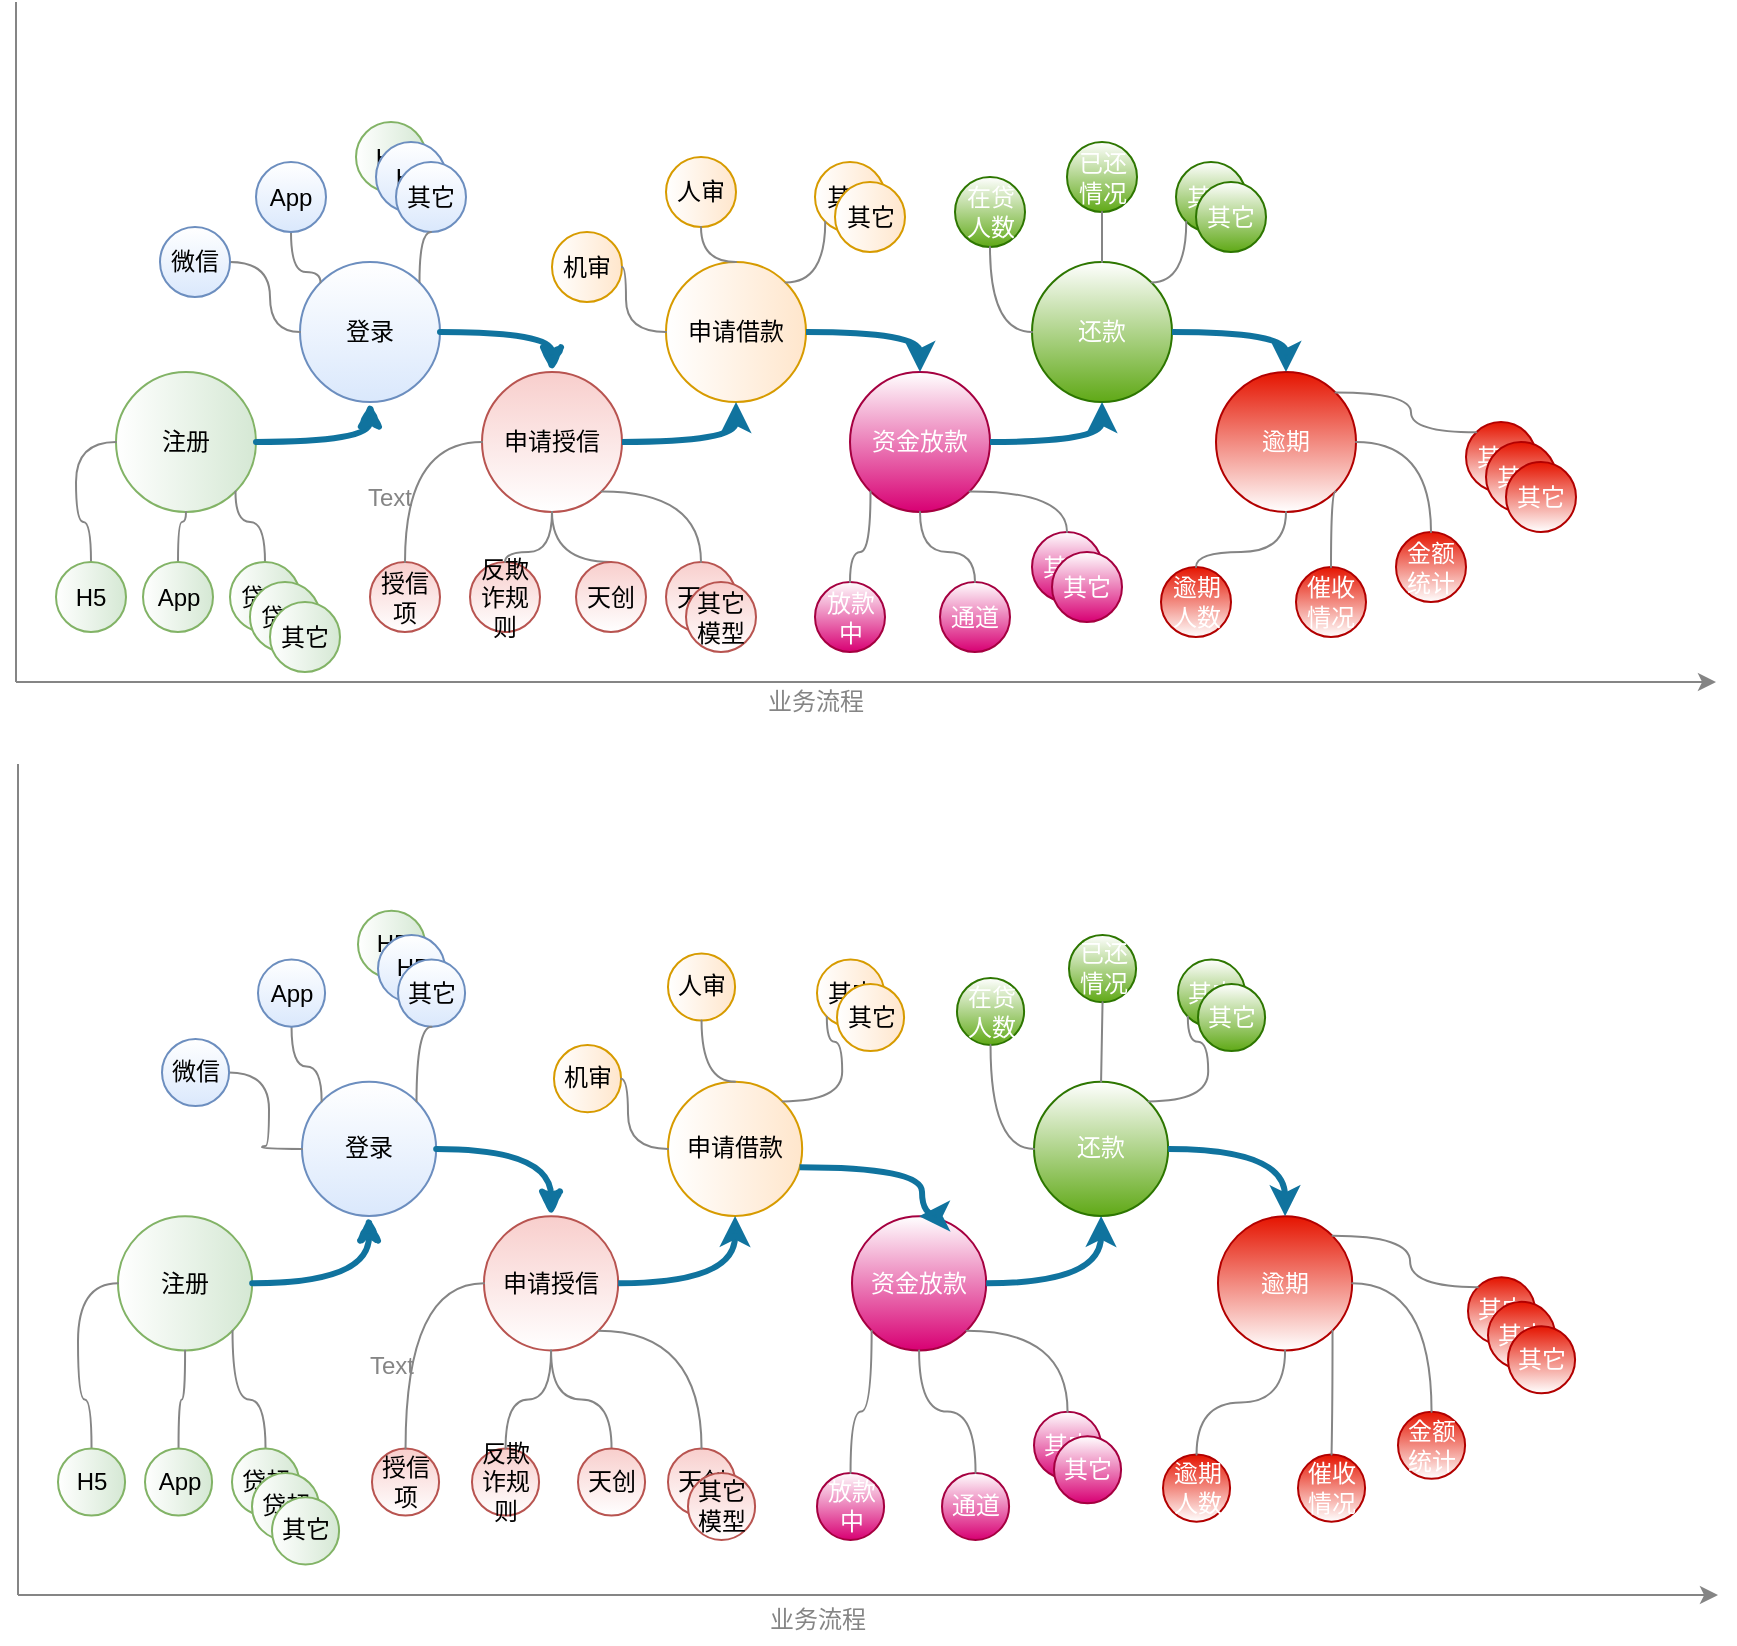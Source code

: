 <mxfile version="12.1.7" type="github" pages="1">
  <diagram id="NL3Gt1PZ4-QvTYmWhQju" name="第 1 页">
    <mxGraphModel dx="1049" dy="482" grid="1" gridSize="10" guides="1" tooltips="1" connect="1" arrows="1" fold="1" page="1" pageScale="1" pageWidth="1600" pageHeight="900" math="0" shadow="0">
      <root>
        <mxCell id="0"/>
        <mxCell id="1" parent="0"/>
        <mxCell id="p2iApNeuUnW86oLl-AI1-1" value="" style="group" vertex="1" connectable="0" parent="1">
          <mxGeometry x="320" y="20" width="850" height="360" as="geometry"/>
        </mxCell>
        <mxCell id="3xqCmhydJT-oeez1F7RN-1" value="" style="endArrow=classic;html=1;strokeColor=#858585;" parent="p2iApNeuUnW86oLl-AI1-1" edge="1">
          <mxGeometry width="50" height="50" relative="1" as="geometry">
            <mxPoint y="340" as="sourcePoint"/>
            <mxPoint x="850" y="340" as="targetPoint"/>
          </mxGeometry>
        </mxCell>
        <mxCell id="3xqCmhydJT-oeez1F7RN-2" value="" style="endArrow=none;html=1;strokeColor=#858585;endFill=0;" parent="p2iApNeuUnW86oLl-AI1-1" edge="1">
          <mxGeometry width="50" height="50" relative="1" as="geometry">
            <mxPoint y="340" as="sourcePoint"/>
            <mxPoint as="targetPoint"/>
          </mxGeometry>
        </mxCell>
        <mxCell id="3xqCmhydJT-oeez1F7RN-3" value="业务流程" style="text;html=1;strokeColor=none;fillColor=none;align=center;verticalAlign=middle;whiteSpace=wrap;rounded=0;fontColor=#858585;" parent="p2iApNeuUnW86oLl-AI1-1" vertex="1">
          <mxGeometry x="360" y="340" width="80" height="20" as="geometry"/>
        </mxCell>
        <mxCell id="3xqCmhydJT-oeez1F7RN-4" value="注册" style="ellipse;whiteSpace=wrap;html=1;aspect=fixed;fillColor=#d5e8d4;strokeColor=#82b366;gradientColor=#ffffff;gradientDirection=west;" parent="p2iApNeuUnW86oLl-AI1-1" vertex="1">
          <mxGeometry x="50" y="185" width="70" height="70" as="geometry"/>
        </mxCell>
        <mxCell id="3xqCmhydJT-oeez1F7RN-53" style="edgeStyle=orthogonalEdgeStyle;curved=1;rounded=0;comic=1;orthogonalLoop=1;jettySize=auto;html=1;entryX=0;entryY=0.5;entryDx=0;entryDy=0;endArrow=none;endFill=0;strokeColor=#858585;fontColor=#858585;" parent="p2iApNeuUnW86oLl-AI1-1" source="3xqCmhydJT-oeez1F7RN-24" target="3xqCmhydJT-oeez1F7RN-4" edge="1">
          <mxGeometry relative="1" as="geometry"/>
        </mxCell>
        <mxCell id="3xqCmhydJT-oeez1F7RN-24" value="H5" style="ellipse;whiteSpace=wrap;html=1;aspect=fixed;fillColor=#d5e8d4;strokeColor=#82b366;gradientColor=#ffffff;gradientDirection=west;" parent="p2iApNeuUnW86oLl-AI1-1" vertex="1">
          <mxGeometry x="20" y="280" width="35" height="35" as="geometry"/>
        </mxCell>
        <mxCell id="3xqCmhydJT-oeez1F7RN-5" value="登录" style="ellipse;whiteSpace=wrap;html=1;aspect=fixed;fillColor=#dae8fc;strokeColor=#6c8ebf;gradientColor=#ffffff;gradientDirection=north;" parent="p2iApNeuUnW86oLl-AI1-1" vertex="1">
          <mxGeometry x="142" y="130" width="70" height="70" as="geometry"/>
        </mxCell>
        <mxCell id="3xqCmhydJT-oeez1F7RN-20" style="edgeStyle=orthogonalEdgeStyle;curved=1;rounded=0;orthogonalLoop=1;jettySize=auto;html=1;entryX=0.5;entryY=1;entryDx=0;entryDy=0;endArrow=classic;endFill=1;strokeColor=#10739e;fontColor=#858585;comic=1;targetPerimeterSpacing=0;strokeWidth=3;fillColor=#b1ddf0;" parent="p2iApNeuUnW86oLl-AI1-1" source="3xqCmhydJT-oeez1F7RN-4" target="3xqCmhydJT-oeez1F7RN-5" edge="1">
          <mxGeometry relative="1" as="geometry"/>
        </mxCell>
        <mxCell id="3xqCmhydJT-oeez1F7RN-6" value="申请授信" style="ellipse;whiteSpace=wrap;html=1;aspect=fixed;fillColor=#f8cecc;strokeColor=#b85450;gradientColor=#ffffff;" parent="p2iApNeuUnW86oLl-AI1-1" vertex="1">
          <mxGeometry x="233" y="185" width="70" height="70" as="geometry"/>
        </mxCell>
        <mxCell id="3xqCmhydJT-oeez1F7RN-21" style="edgeStyle=orthogonalEdgeStyle;curved=1;rounded=0;orthogonalLoop=1;jettySize=auto;html=1;entryX=0.5;entryY=0;entryDx=0;entryDy=0;endArrow=classic;endFill=1;strokeColor=#10739e;fontColor=#858585;comic=1;strokeWidth=3;fillColor=#b1ddf0;targetPerimeterSpacing=0;" parent="p2iApNeuUnW86oLl-AI1-1" source="3xqCmhydJT-oeez1F7RN-5" target="3xqCmhydJT-oeez1F7RN-6" edge="1">
          <mxGeometry relative="1" as="geometry"/>
        </mxCell>
        <mxCell id="3xqCmhydJT-oeez1F7RN-57" value="授信项" style="ellipse;whiteSpace=wrap;html=1;aspect=fixed;fillColor=#f8cecc;strokeColor=#b85450;gradientColor=#ffffff;" parent="p2iApNeuUnW86oLl-AI1-1" vertex="1">
          <mxGeometry x="177" y="280" width="35" height="35" as="geometry"/>
        </mxCell>
        <mxCell id="3xqCmhydJT-oeez1F7RN-58" value="" style="edgeStyle=orthogonalEdgeStyle;curved=1;rounded=0;comic=1;orthogonalLoop=1;jettySize=auto;html=1;endArrow=none;endFill=0;strokeColor=#858585;fontColor=#858585;" parent="p2iApNeuUnW86oLl-AI1-1" source="3xqCmhydJT-oeez1F7RN-6" target="3xqCmhydJT-oeez1F7RN-57" edge="1">
          <mxGeometry relative="1" as="geometry"/>
        </mxCell>
        <mxCell id="3xqCmhydJT-oeez1F7RN-7" value="申请借款" style="ellipse;whiteSpace=wrap;html=1;aspect=fixed;fillColor=#ffe6cc;strokeColor=#d79b00;gradientColor=#ffffff;gradientDirection=west;" parent="p2iApNeuUnW86oLl-AI1-1" vertex="1">
          <mxGeometry x="325" y="130" width="70" height="70" as="geometry"/>
        </mxCell>
        <mxCell id="3xqCmhydJT-oeez1F7RN-22" style="edgeStyle=orthogonalEdgeStyle;curved=1;rounded=0;orthogonalLoop=1;jettySize=auto;html=1;entryX=0.5;entryY=1;entryDx=0;entryDy=0;endArrow=classic;endFill=1;strokeColor=#10739e;fontColor=#858585;strokeWidth=3;fillColor=#b1ddf0;targetPerimeterSpacing=0;" parent="p2iApNeuUnW86oLl-AI1-1" source="3xqCmhydJT-oeez1F7RN-6" target="3xqCmhydJT-oeez1F7RN-7" edge="1">
          <mxGeometry relative="1" as="geometry"/>
        </mxCell>
        <mxCell id="3xqCmhydJT-oeez1F7RN-72" value="机审" style="ellipse;whiteSpace=wrap;html=1;aspect=fixed;fillColor=#ffe6cc;strokeColor=#d79b00;gradientColor=#ffffff;gradientDirection=west;" parent="p2iApNeuUnW86oLl-AI1-1" vertex="1">
          <mxGeometry x="268" y="115" width="35" height="35" as="geometry"/>
        </mxCell>
        <mxCell id="3xqCmhydJT-oeez1F7RN-73" value="" style="edgeStyle=orthogonalEdgeStyle;curved=1;rounded=0;comic=1;orthogonalLoop=1;jettySize=auto;html=1;endArrow=none;endFill=0;strokeColor=#858585;fontColor=#858585;" parent="p2iApNeuUnW86oLl-AI1-1" source="3xqCmhydJT-oeez1F7RN-7" target="3xqCmhydJT-oeez1F7RN-72" edge="1">
          <mxGeometry relative="1" as="geometry"/>
        </mxCell>
        <mxCell id="3xqCmhydJT-oeez1F7RN-8" value="资金放款" style="ellipse;whiteSpace=wrap;html=1;aspect=fixed;fontColor=#ffffff;fillColor=#d80073;strokeColor=#A50040;gradientDirection=north;gradientColor=#ffffff;" parent="p2iApNeuUnW86oLl-AI1-1" vertex="1">
          <mxGeometry x="417" y="185" width="70" height="70" as="geometry"/>
        </mxCell>
        <mxCell id="3xqCmhydJT-oeez1F7RN-17" style="edgeStyle=orthogonalEdgeStyle;curved=1;rounded=0;orthogonalLoop=1;jettySize=auto;html=1;entryX=0.5;entryY=0;entryDx=0;entryDy=0;endArrow=classic;endFill=1;strokeColor=#10739e;fontColor=#858585;strokeWidth=3;fillColor=#b1ddf0;targetPerimeterSpacing=0;" parent="p2iApNeuUnW86oLl-AI1-1" source="3xqCmhydJT-oeez1F7RN-7" target="3xqCmhydJT-oeez1F7RN-8" edge="1">
          <mxGeometry relative="1" as="geometry">
            <Array as="points">
              <mxPoint x="452" y="165"/>
            </Array>
          </mxGeometry>
        </mxCell>
        <mxCell id="3xqCmhydJT-oeez1F7RN-80" value="放款中" style="ellipse;whiteSpace=wrap;html=1;aspect=fixed;fontColor=#ffffff;fillColor=#d80073;strokeColor=#A50040;gradientDirection=north;gradientColor=#ffffff;" parent="p2iApNeuUnW86oLl-AI1-1" vertex="1">
          <mxGeometry x="399.5" y="290" width="35" height="35" as="geometry"/>
        </mxCell>
        <mxCell id="3xqCmhydJT-oeez1F7RN-90" style="edgeStyle=orthogonalEdgeStyle;curved=1;rounded=0;comic=1;orthogonalLoop=1;jettySize=auto;html=1;exitX=0;exitY=1;exitDx=0;exitDy=0;entryX=0.5;entryY=0;entryDx=0;entryDy=0;endArrow=none;endFill=0;strokeColor=#858585;fontColor=#858585;" parent="p2iApNeuUnW86oLl-AI1-1" source="3xqCmhydJT-oeez1F7RN-8" target="3xqCmhydJT-oeez1F7RN-80" edge="1">
          <mxGeometry relative="1" as="geometry"/>
        </mxCell>
        <mxCell id="3xqCmhydJT-oeez1F7RN-9" value="还款" style="ellipse;whiteSpace=wrap;html=1;aspect=fixed;fontColor=#ffffff;fillColor=#60a917;strokeColor=#2D7600;gradientDirection=north;gradientColor=#ffffff;" parent="p2iApNeuUnW86oLl-AI1-1" vertex="1">
          <mxGeometry x="508" y="130" width="70" height="70" as="geometry"/>
        </mxCell>
        <mxCell id="3xqCmhydJT-oeez1F7RN-18" style="edgeStyle=orthogonalEdgeStyle;curved=1;rounded=0;orthogonalLoop=1;jettySize=auto;html=1;exitX=1;exitY=0.5;exitDx=0;exitDy=0;entryX=0.5;entryY=1;entryDx=0;entryDy=0;endArrow=classic;endFill=1;strokeColor=#10739e;fontColor=#858585;strokeWidth=3;fillColor=#b1ddf0;targetPerimeterSpacing=0;" parent="p2iApNeuUnW86oLl-AI1-1" source="3xqCmhydJT-oeez1F7RN-8" target="3xqCmhydJT-oeez1F7RN-9" edge="1">
          <mxGeometry relative="1" as="geometry"/>
        </mxCell>
        <mxCell id="3xqCmhydJT-oeez1F7RN-91" value="在贷人数" style="ellipse;whiteSpace=wrap;html=1;aspect=fixed;fontColor=#ffffff;fillColor=#60a917;strokeColor=#2D7600;gradientDirection=north;gradientColor=#ffffff;" parent="p2iApNeuUnW86oLl-AI1-1" vertex="1">
          <mxGeometry x="469.5" y="87.5" width="35" height="35" as="geometry"/>
        </mxCell>
        <mxCell id="3xqCmhydJT-oeez1F7RN-92" value="" style="edgeStyle=orthogonalEdgeStyle;curved=1;rounded=0;comic=1;orthogonalLoop=1;jettySize=auto;html=1;endArrow=none;endFill=0;strokeColor=#858585;fontColor=#858585;" parent="p2iApNeuUnW86oLl-AI1-1" source="3xqCmhydJT-oeez1F7RN-9" target="3xqCmhydJT-oeez1F7RN-91" edge="1">
          <mxGeometry relative="1" as="geometry"/>
        </mxCell>
        <mxCell id="3xqCmhydJT-oeez1F7RN-10" value="逾期" style="ellipse;whiteSpace=wrap;html=1;aspect=fixed;fontColor=#ffffff;fillColor=#e51400;strokeColor=#B20000;gradientDirection=south;gradientColor=#ffffff;" parent="p2iApNeuUnW86oLl-AI1-1" vertex="1">
          <mxGeometry x="600" y="185" width="70" height="70" as="geometry"/>
        </mxCell>
        <mxCell id="3xqCmhydJT-oeez1F7RN-19" style="edgeStyle=orthogonalEdgeStyle;curved=1;rounded=0;orthogonalLoop=1;jettySize=auto;html=1;entryX=0.5;entryY=0;entryDx=0;entryDy=0;endArrow=classic;endFill=1;strokeColor=#10739e;fontColor=#858585;strokeWidth=3;fillColor=#b1ddf0;targetPerimeterSpacing=0;" parent="p2iApNeuUnW86oLl-AI1-1" source="3xqCmhydJT-oeez1F7RN-9" target="3xqCmhydJT-oeez1F7RN-10" edge="1">
          <mxGeometry relative="1" as="geometry"/>
        </mxCell>
        <mxCell id="3xqCmhydJT-oeez1F7RN-101" value="逾期人数" style="ellipse;whiteSpace=wrap;html=1;aspect=fixed;fontColor=#ffffff;fillColor=#e51400;strokeColor=#B20000;gradientDirection=south;gradientColor=#ffffff;" parent="p2iApNeuUnW86oLl-AI1-1" vertex="1">
          <mxGeometry x="572.5" y="282.5" width="35" height="35" as="geometry"/>
        </mxCell>
        <mxCell id="3xqCmhydJT-oeez1F7RN-102" value="" style="edgeStyle=orthogonalEdgeStyle;curved=1;rounded=0;comic=1;orthogonalLoop=1;jettySize=auto;html=1;endArrow=none;endFill=0;strokeColor=#858585;fontColor=#858585;" parent="p2iApNeuUnW86oLl-AI1-1" source="3xqCmhydJT-oeez1F7RN-10" target="3xqCmhydJT-oeez1F7RN-101" edge="1">
          <mxGeometry relative="1" as="geometry"/>
        </mxCell>
        <mxCell id="3xqCmhydJT-oeez1F7RN-54" value="" style="edgeStyle=orthogonalEdgeStyle;curved=1;rounded=0;comic=1;orthogonalLoop=1;jettySize=auto;html=1;endArrow=none;endFill=0;strokeColor=#858585;fontColor=#858585;" parent="p2iApNeuUnW86oLl-AI1-1" source="3xqCmhydJT-oeez1F7RN-30" target="3xqCmhydJT-oeez1F7RN-4" edge="1">
          <mxGeometry relative="1" as="geometry"/>
        </mxCell>
        <mxCell id="3xqCmhydJT-oeez1F7RN-30" value="App" style="ellipse;whiteSpace=wrap;html=1;aspect=fixed;fillColor=#d5e8d4;strokeColor=#82b366;gradientColor=#ffffff;gradientDirection=west;" parent="p2iApNeuUnW86oLl-AI1-1" vertex="1">
          <mxGeometry x="63.5" y="280" width="35" height="35" as="geometry"/>
        </mxCell>
        <mxCell id="3xqCmhydJT-oeez1F7RN-56" style="edgeStyle=orthogonalEdgeStyle;curved=1;rounded=0;comic=1;orthogonalLoop=1;jettySize=auto;html=1;entryX=1;entryY=1;entryDx=0;entryDy=0;endArrow=none;endFill=0;strokeColor=#858585;fontColor=#858585;" parent="p2iApNeuUnW86oLl-AI1-1" source="3xqCmhydJT-oeez1F7RN-31" target="3xqCmhydJT-oeez1F7RN-4" edge="1">
          <mxGeometry relative="1" as="geometry"/>
        </mxCell>
        <mxCell id="3xqCmhydJT-oeez1F7RN-31" value="贷超" style="ellipse;whiteSpace=wrap;html=1;aspect=fixed;fillColor=#d5e8d4;strokeColor=#82b366;gradientColor=#ffffff;gradientDirection=west;" parent="p2iApNeuUnW86oLl-AI1-1" vertex="1">
          <mxGeometry x="107" y="280" width="35" height="35" as="geometry"/>
        </mxCell>
        <mxCell id="3xqCmhydJT-oeez1F7RN-32" value="贷超" style="ellipse;whiteSpace=wrap;html=1;aspect=fixed;fillColor=#d5e8d4;strokeColor=#82b366;gradientColor=#ffffff;gradientDirection=west;" parent="p2iApNeuUnW86oLl-AI1-1" vertex="1">
          <mxGeometry x="117" y="290" width="35" height="35" as="geometry"/>
        </mxCell>
        <mxCell id="3xqCmhydJT-oeez1F7RN-33" value="其它" style="ellipse;whiteSpace=wrap;html=1;aspect=fixed;fillColor=#d5e8d4;strokeColor=#82b366;gradientColor=#ffffff;gradientDirection=west;" parent="p2iApNeuUnW86oLl-AI1-1" vertex="1">
          <mxGeometry x="127" y="300" width="35" height="35" as="geometry"/>
        </mxCell>
        <mxCell id="3xqCmhydJT-oeez1F7RN-51" style="edgeStyle=orthogonalEdgeStyle;curved=1;rounded=0;comic=1;orthogonalLoop=1;jettySize=auto;html=1;endArrow=none;endFill=0;strokeColor=#858585;fontColor=#858585;" parent="p2iApNeuUnW86oLl-AI1-1" source="3xqCmhydJT-oeez1F7RN-38" target="3xqCmhydJT-oeez1F7RN-5" edge="1">
          <mxGeometry relative="1" as="geometry"/>
        </mxCell>
        <mxCell id="3xqCmhydJT-oeez1F7RN-38" value="微信" style="ellipse;whiteSpace=wrap;html=1;aspect=fixed;fillColor=#dae8fc;strokeColor=#6c8ebf;gradientDirection=north;gradientColor=#ffffff;" parent="p2iApNeuUnW86oLl-AI1-1" vertex="1">
          <mxGeometry x="72" y="112.5" width="35" height="35" as="geometry"/>
        </mxCell>
        <mxCell id="3xqCmhydJT-oeez1F7RN-50" style="edgeStyle=orthogonalEdgeStyle;curved=1;rounded=0;comic=1;orthogonalLoop=1;jettySize=auto;html=1;entryX=0;entryY=0;entryDx=0;entryDy=0;endArrow=none;endFill=0;strokeColor=#858585;fontColor=#858585;" parent="p2iApNeuUnW86oLl-AI1-1" source="3xqCmhydJT-oeez1F7RN-39" target="3xqCmhydJT-oeez1F7RN-5" edge="1">
          <mxGeometry relative="1" as="geometry"/>
        </mxCell>
        <mxCell id="3xqCmhydJT-oeez1F7RN-39" value="App" style="ellipse;whiteSpace=wrap;html=1;aspect=fixed;fillColor=#dae8fc;strokeColor=#6c8ebf;gradientDirection=north;gradientColor=#ffffff;" parent="p2iApNeuUnW86oLl-AI1-1" vertex="1">
          <mxGeometry x="120" y="80" width="35" height="35" as="geometry"/>
        </mxCell>
        <mxCell id="3xqCmhydJT-oeez1F7RN-43" value="" style="group" parent="p2iApNeuUnW86oLl-AI1-1" vertex="1" connectable="0">
          <mxGeometry x="170" y="60" width="55" height="55" as="geometry"/>
        </mxCell>
        <mxCell id="3xqCmhydJT-oeez1F7RN-40" value="H5" style="ellipse;whiteSpace=wrap;html=1;aspect=fixed;fillColor=#d5e8d4;strokeColor=#82b366;gradientColor=#ffffff;gradientDirection=west;" parent="3xqCmhydJT-oeez1F7RN-43" vertex="1">
          <mxGeometry width="35" height="35" as="geometry"/>
        </mxCell>
        <mxCell id="3xqCmhydJT-oeez1F7RN-41" value="H5" style="ellipse;whiteSpace=wrap;html=1;aspect=fixed;fillColor=#dae8fc;strokeColor=#6c8ebf;gradientDirection=north;gradientColor=#ffffff;" parent="3xqCmhydJT-oeez1F7RN-43" vertex="1">
          <mxGeometry x="10" y="10" width="35" height="35" as="geometry"/>
        </mxCell>
        <mxCell id="3xqCmhydJT-oeez1F7RN-42" value="其它" style="ellipse;whiteSpace=wrap;html=1;aspect=fixed;fillColor=#dae8fc;strokeColor=#6c8ebf;gradientDirection=north;gradientColor=#ffffff;" parent="3xqCmhydJT-oeez1F7RN-43" vertex="1">
          <mxGeometry x="20" y="20" width="35" height="35" as="geometry"/>
        </mxCell>
        <mxCell id="3xqCmhydJT-oeez1F7RN-49" style="edgeStyle=orthogonalEdgeStyle;curved=1;rounded=0;comic=1;orthogonalLoop=1;jettySize=auto;html=1;exitX=0.5;exitY=1;exitDx=0;exitDy=0;entryX=1;entryY=0;entryDx=0;entryDy=0;endArrow=none;endFill=0;strokeColor=#858585;fontColor=#858585;" parent="p2iApNeuUnW86oLl-AI1-1" source="3xqCmhydJT-oeez1F7RN-42" target="3xqCmhydJT-oeez1F7RN-5" edge="1">
          <mxGeometry relative="1" as="geometry"/>
        </mxCell>
        <mxCell id="3xqCmhydJT-oeez1F7RN-59" value="反欺诈规则" style="ellipse;whiteSpace=wrap;html=1;aspect=fixed;fillColor=#f8cecc;strokeColor=#b85450;gradientColor=#ffffff;" parent="p2iApNeuUnW86oLl-AI1-1" vertex="1">
          <mxGeometry x="227" y="280" width="35" height="35" as="geometry"/>
        </mxCell>
        <mxCell id="3xqCmhydJT-oeez1F7RN-61" style="edgeStyle=orthogonalEdgeStyle;curved=1;rounded=0;comic=1;orthogonalLoop=1;jettySize=auto;html=1;endArrow=none;endFill=0;strokeColor=#858585;fontColor=#858585;" parent="p2iApNeuUnW86oLl-AI1-1" source="3xqCmhydJT-oeez1F7RN-6" target="3xqCmhydJT-oeez1F7RN-59" edge="1">
          <mxGeometry relative="1" as="geometry"/>
        </mxCell>
        <mxCell id="3xqCmhydJT-oeez1F7RN-70" style="edgeStyle=orthogonalEdgeStyle;curved=1;rounded=0;comic=1;orthogonalLoop=1;jettySize=auto;html=1;exitX=0.5;exitY=0;exitDx=0;exitDy=0;endArrow=none;endFill=0;strokeColor=#858585;fontColor=#858585;entryX=0.5;entryY=1;entryDx=0;entryDy=0;" parent="p2iApNeuUnW86oLl-AI1-1" source="3xqCmhydJT-oeez1F7RN-60" target="3xqCmhydJT-oeez1F7RN-6" edge="1">
          <mxGeometry relative="1" as="geometry">
            <mxPoint x="270" y="260" as="targetPoint"/>
          </mxGeometry>
        </mxCell>
        <mxCell id="3xqCmhydJT-oeez1F7RN-60" value="天创" style="ellipse;whiteSpace=wrap;html=1;aspect=fixed;fillColor=#f8cecc;strokeColor=#b85450;gradientColor=#ffffff;" parent="p2iApNeuUnW86oLl-AI1-1" vertex="1">
          <mxGeometry x="280" y="280" width="35" height="35" as="geometry"/>
        </mxCell>
        <mxCell id="3xqCmhydJT-oeez1F7RN-63" value="天创" style="ellipse;whiteSpace=wrap;html=1;aspect=fixed;fillColor=#f8cecc;strokeColor=#b85450;gradientColor=#ffffff;" parent="p2iApNeuUnW86oLl-AI1-1" vertex="1">
          <mxGeometry x="325" y="280" width="35" height="35" as="geometry"/>
        </mxCell>
        <mxCell id="3xqCmhydJT-oeez1F7RN-71" style="edgeStyle=orthogonalEdgeStyle;curved=1;rounded=0;comic=1;orthogonalLoop=1;jettySize=auto;html=1;exitX=1;exitY=1;exitDx=0;exitDy=0;entryX=0.5;entryY=0;entryDx=0;entryDy=0;endArrow=none;endFill=0;strokeColor=#858585;fontColor=#858585;" parent="p2iApNeuUnW86oLl-AI1-1" source="3xqCmhydJT-oeez1F7RN-6" target="3xqCmhydJT-oeez1F7RN-63" edge="1">
          <mxGeometry relative="1" as="geometry"/>
        </mxCell>
        <mxCell id="3xqCmhydJT-oeez1F7RN-66" value="其它&lt;br&gt;模型" style="ellipse;whiteSpace=wrap;html=1;aspect=fixed;fillColor=#f8cecc;strokeColor=#b85450;gradientColor=#ffffff;" parent="p2iApNeuUnW86oLl-AI1-1" vertex="1">
          <mxGeometry x="335" y="290" width="35" height="35" as="geometry"/>
        </mxCell>
        <mxCell id="3xqCmhydJT-oeez1F7RN-77" value="其它" style="ellipse;whiteSpace=wrap;html=1;aspect=fixed;fillColor=#ffe6cc;strokeColor=#d79b00;gradientColor=#ffffff;gradientDirection=west;" parent="p2iApNeuUnW86oLl-AI1-1" vertex="1">
          <mxGeometry x="399.5" y="80" width="35" height="35" as="geometry"/>
        </mxCell>
        <mxCell id="3xqCmhydJT-oeez1F7RN-79" style="edgeStyle=orthogonalEdgeStyle;curved=1;rounded=0;comic=1;orthogonalLoop=1;jettySize=auto;html=1;exitX=1;exitY=0;exitDx=0;exitDy=0;entryX=0;entryY=1;entryDx=0;entryDy=0;endArrow=none;endFill=0;strokeColor=#858585;fontColor=#858585;" parent="p2iApNeuUnW86oLl-AI1-1" source="3xqCmhydJT-oeez1F7RN-7" target="3xqCmhydJT-oeez1F7RN-77" edge="1">
          <mxGeometry relative="1" as="geometry"/>
        </mxCell>
        <mxCell id="3xqCmhydJT-oeez1F7RN-82" value="人审" style="ellipse;whiteSpace=wrap;html=1;aspect=fixed;fillColor=#ffe6cc;strokeColor=#d79b00;gradientColor=#ffffff;gradientDirection=west;" parent="p2iApNeuUnW86oLl-AI1-1" vertex="1">
          <mxGeometry x="325" y="77.5" width="35" height="35" as="geometry"/>
        </mxCell>
        <mxCell id="3xqCmhydJT-oeez1F7RN-83" style="edgeStyle=orthogonalEdgeStyle;curved=1;rounded=0;comic=1;orthogonalLoop=1;jettySize=auto;html=1;exitX=0.5;exitY=0;exitDx=0;exitDy=0;entryX=0.5;entryY=1;entryDx=0;entryDy=0;endArrow=none;endFill=0;strokeColor=#858585;fontColor=#858585;" parent="p2iApNeuUnW86oLl-AI1-1" source="3xqCmhydJT-oeez1F7RN-7" target="3xqCmhydJT-oeez1F7RN-82" edge="1">
          <mxGeometry relative="1" as="geometry"/>
        </mxCell>
        <mxCell id="3xqCmhydJT-oeez1F7RN-84" value="通道" style="ellipse;whiteSpace=wrap;html=1;aspect=fixed;fontColor=#ffffff;fillColor=#d80073;strokeColor=#A50040;gradientDirection=north;gradientColor=#ffffff;" parent="p2iApNeuUnW86oLl-AI1-1" vertex="1">
          <mxGeometry x="462" y="290" width="35" height="35" as="geometry"/>
        </mxCell>
        <mxCell id="3xqCmhydJT-oeez1F7RN-88" style="edgeStyle=orthogonalEdgeStyle;curved=1;rounded=0;comic=1;orthogonalLoop=1;jettySize=auto;html=1;entryX=0.5;entryY=0;entryDx=0;entryDy=0;endArrow=none;endFill=0;strokeColor=#858585;fontColor=#858585;" parent="p2iApNeuUnW86oLl-AI1-1" source="3xqCmhydJT-oeez1F7RN-8" target="3xqCmhydJT-oeez1F7RN-84" edge="1">
          <mxGeometry relative="1" as="geometry"/>
        </mxCell>
        <mxCell id="3xqCmhydJT-oeez1F7RN-87" value="其它" style="ellipse;whiteSpace=wrap;html=1;aspect=fixed;fontColor=#ffffff;fillColor=#d80073;strokeColor=#A50040;gradientDirection=north;gradientColor=#ffffff;" parent="p2iApNeuUnW86oLl-AI1-1" vertex="1">
          <mxGeometry x="508" y="265" width="35" height="35" as="geometry"/>
        </mxCell>
        <mxCell id="3xqCmhydJT-oeez1F7RN-89" style="edgeStyle=orthogonalEdgeStyle;curved=1;rounded=0;comic=1;orthogonalLoop=1;jettySize=auto;html=1;exitX=1;exitY=1;exitDx=0;exitDy=0;entryX=0.5;entryY=0;entryDx=0;entryDy=0;endArrow=none;endFill=0;strokeColor=#858585;fontColor=#858585;" parent="p2iApNeuUnW86oLl-AI1-1" source="3xqCmhydJT-oeez1F7RN-8" target="3xqCmhydJT-oeez1F7RN-87" edge="1">
          <mxGeometry relative="1" as="geometry"/>
        </mxCell>
        <mxCell id="3xqCmhydJT-oeez1F7RN-93" value="已还情况" style="ellipse;whiteSpace=wrap;html=1;aspect=fixed;fontColor=#ffffff;fillColor=#60a917;strokeColor=#2D7600;gradientDirection=north;gradientColor=#ffffff;" parent="p2iApNeuUnW86oLl-AI1-1" vertex="1">
          <mxGeometry x="525.5" y="70" width="35" height="35" as="geometry"/>
        </mxCell>
        <mxCell id="3xqCmhydJT-oeez1F7RN-98" style="edgeStyle=orthogonalEdgeStyle;curved=1;rounded=0;comic=1;orthogonalLoop=1;jettySize=auto;html=1;exitX=0.5;exitY=0;exitDx=0;exitDy=0;entryX=0.5;entryY=1;entryDx=0;entryDy=0;endArrow=none;endFill=0;strokeColor=#858585;fontColor=#858585;" parent="p2iApNeuUnW86oLl-AI1-1" source="3xqCmhydJT-oeez1F7RN-9" target="3xqCmhydJT-oeez1F7RN-93" edge="1">
          <mxGeometry relative="1" as="geometry"/>
        </mxCell>
        <mxCell id="3xqCmhydJT-oeez1F7RN-94" value="其它" style="ellipse;whiteSpace=wrap;html=1;aspect=fixed;fontColor=#ffffff;fillColor=#60a917;strokeColor=#2D7600;gradientDirection=north;gradientColor=#ffffff;" parent="p2iApNeuUnW86oLl-AI1-1" vertex="1">
          <mxGeometry x="580" y="80" width="35" height="35" as="geometry"/>
        </mxCell>
        <mxCell id="3xqCmhydJT-oeez1F7RN-100" style="edgeStyle=orthogonalEdgeStyle;curved=1;rounded=0;comic=1;orthogonalLoop=1;jettySize=auto;html=1;exitX=1;exitY=0;exitDx=0;exitDy=0;entryX=0;entryY=1;entryDx=0;entryDy=0;endArrow=none;endFill=0;strokeColor=#858585;fontColor=#858585;" parent="p2iApNeuUnW86oLl-AI1-1" source="3xqCmhydJT-oeez1F7RN-9" target="3xqCmhydJT-oeez1F7RN-94" edge="1">
          <mxGeometry relative="1" as="geometry"/>
        </mxCell>
        <mxCell id="3xqCmhydJT-oeez1F7RN-95" value="其它" style="ellipse;whiteSpace=wrap;html=1;aspect=fixed;fontColor=#ffffff;fillColor=#60a917;strokeColor=#2D7600;gradientDirection=north;gradientColor=#ffffff;" parent="p2iApNeuUnW86oLl-AI1-1" vertex="1">
          <mxGeometry x="590" y="90" width="35" height="35" as="geometry"/>
        </mxCell>
        <mxCell id="3xqCmhydJT-oeez1F7RN-96" value="其它" style="ellipse;whiteSpace=wrap;html=1;aspect=fixed;fontColor=#ffffff;fillColor=#d80073;strokeColor=#A50040;gradientDirection=north;gradientColor=#ffffff;" parent="p2iApNeuUnW86oLl-AI1-1" vertex="1">
          <mxGeometry x="518" y="275" width="35" height="35" as="geometry"/>
        </mxCell>
        <mxCell id="3xqCmhydJT-oeez1F7RN-97" value="其它" style="ellipse;whiteSpace=wrap;html=1;aspect=fixed;fillColor=#ffe6cc;strokeColor=#d79b00;gradientColor=#ffffff;gradientDirection=west;" parent="p2iApNeuUnW86oLl-AI1-1" vertex="1">
          <mxGeometry x="409.5" y="90" width="35" height="35" as="geometry"/>
        </mxCell>
        <mxCell id="3xqCmhydJT-oeez1F7RN-103" value="催收情况" style="ellipse;whiteSpace=wrap;html=1;aspect=fixed;fontColor=#ffffff;fillColor=#e51400;strokeColor=#B20000;gradientDirection=south;gradientColor=#ffffff;" parent="p2iApNeuUnW86oLl-AI1-1" vertex="1">
          <mxGeometry x="640" y="282.5" width="35" height="35" as="geometry"/>
        </mxCell>
        <mxCell id="3xqCmhydJT-oeez1F7RN-110" style="edgeStyle=orthogonalEdgeStyle;curved=1;rounded=0;comic=1;orthogonalLoop=1;jettySize=auto;html=1;exitX=1;exitY=1;exitDx=0;exitDy=0;entryX=0.5;entryY=0;entryDx=0;entryDy=0;endArrow=none;endFill=0;strokeColor=#858585;fontColor=#858585;" parent="p2iApNeuUnW86oLl-AI1-1" source="3xqCmhydJT-oeez1F7RN-10" target="3xqCmhydJT-oeez1F7RN-103" edge="1">
          <mxGeometry relative="1" as="geometry"/>
        </mxCell>
        <mxCell id="3xqCmhydJT-oeez1F7RN-104" value="金额统计" style="ellipse;whiteSpace=wrap;html=1;aspect=fixed;fontColor=#ffffff;fillColor=#e51400;strokeColor=#B20000;gradientDirection=south;gradientColor=#ffffff;" parent="p2iApNeuUnW86oLl-AI1-1" vertex="1">
          <mxGeometry x="690" y="265" width="35" height="35" as="geometry"/>
        </mxCell>
        <mxCell id="3xqCmhydJT-oeez1F7RN-111" style="edgeStyle=orthogonalEdgeStyle;curved=1;rounded=0;comic=1;orthogonalLoop=1;jettySize=auto;html=1;exitX=1;exitY=0.5;exitDx=0;exitDy=0;endArrow=none;endFill=0;strokeColor=#858585;fontColor=#858585;" parent="p2iApNeuUnW86oLl-AI1-1" source="3xqCmhydJT-oeez1F7RN-10" target="3xqCmhydJT-oeez1F7RN-104" edge="1">
          <mxGeometry relative="1" as="geometry"/>
        </mxCell>
        <mxCell id="3xqCmhydJT-oeez1F7RN-105" value="其它" style="ellipse;whiteSpace=wrap;html=1;aspect=fixed;fontColor=#ffffff;fillColor=#e51400;strokeColor=#B20000;gradientDirection=south;gradientColor=#ffffff;" parent="p2iApNeuUnW86oLl-AI1-1" vertex="1">
          <mxGeometry x="725" y="210" width="35" height="35" as="geometry"/>
        </mxCell>
        <mxCell id="3xqCmhydJT-oeez1F7RN-108" value="其它" style="ellipse;whiteSpace=wrap;html=1;aspect=fixed;fontColor=#ffffff;fillColor=#e51400;strokeColor=#B20000;gradientDirection=south;gradientColor=#ffffff;" parent="p2iApNeuUnW86oLl-AI1-1" vertex="1">
          <mxGeometry x="735" y="220" width="35" height="35" as="geometry"/>
        </mxCell>
        <mxCell id="3xqCmhydJT-oeez1F7RN-109" value="其它" style="ellipse;whiteSpace=wrap;html=1;aspect=fixed;fontColor=#ffffff;fillColor=#e51400;strokeColor=#B20000;gradientDirection=south;gradientColor=#ffffff;" parent="p2iApNeuUnW86oLl-AI1-1" vertex="1">
          <mxGeometry x="745" y="230" width="35" height="35" as="geometry"/>
        </mxCell>
        <mxCell id="3xqCmhydJT-oeez1F7RN-113" value="Text" style="text;html=1;resizable=0;points=[];autosize=1;align=left;verticalAlign=top;spacingTop=-4;fontColor=#858585;" parent="p2iApNeuUnW86oLl-AI1-1" vertex="1">
          <mxGeometry x="174" y="238" width="40" height="20" as="geometry"/>
        </mxCell>
        <mxCell id="3xqCmhydJT-oeez1F7RN-112" style="edgeStyle=orthogonalEdgeStyle;curved=1;rounded=0;comic=1;orthogonalLoop=1;jettySize=auto;html=1;exitX=1;exitY=0;exitDx=0;exitDy=0;entryX=0;entryY=0;entryDx=0;entryDy=0;endArrow=none;endFill=0;strokeColor=#858585;fontColor=#858585;" parent="p2iApNeuUnW86oLl-AI1-1" source="3xqCmhydJT-oeez1F7RN-10" target="3xqCmhydJT-oeez1F7RN-105" edge="1">
          <mxGeometry relative="1" as="geometry"/>
        </mxCell>
        <mxCell id="p2iApNeuUnW86oLl-AI1-77" value="" style="group" vertex="1" connectable="0" parent="1">
          <mxGeometry x="321" y="401" width="850" height="440" as="geometry"/>
        </mxCell>
        <mxCell id="p2iApNeuUnW86oLl-AI1-78" value="" style="endArrow=classic;html=1;strokeColor=#858585;" edge="1" parent="p2iApNeuUnW86oLl-AI1-77">
          <mxGeometry width="50" height="50" relative="1" as="geometry">
            <mxPoint y="415.556" as="sourcePoint"/>
            <mxPoint x="850" y="415.556" as="targetPoint"/>
          </mxGeometry>
        </mxCell>
        <mxCell id="p2iApNeuUnW86oLl-AI1-79" value="" style="endArrow=none;html=1;strokeColor=#858585;endFill=0;" edge="1" parent="p2iApNeuUnW86oLl-AI1-77">
          <mxGeometry width="50" height="50" relative="1" as="geometry">
            <mxPoint y="415.556" as="sourcePoint"/>
            <mxPoint as="targetPoint"/>
          </mxGeometry>
        </mxCell>
        <mxCell id="p2iApNeuUnW86oLl-AI1-80" value="业务流程" style="text;html=1;strokeColor=none;fillColor=none;align=center;verticalAlign=middle;whiteSpace=wrap;rounded=0;fontColor=#858585;" vertex="1" parent="p2iApNeuUnW86oLl-AI1-77">
          <mxGeometry x="360" y="415.556" width="80" height="24.444" as="geometry"/>
        </mxCell>
        <mxCell id="p2iApNeuUnW86oLl-AI1-81" value="注册" style="ellipse;whiteSpace=wrap;html=1;aspect=fixed;fillColor=#d5e8d4;strokeColor=#82b366;gradientColor=#ffffff;gradientDirection=west;" vertex="1" parent="p2iApNeuUnW86oLl-AI1-77">
          <mxGeometry x="50" y="226.111" width="67.083" height="67.083" as="geometry"/>
        </mxCell>
        <mxCell id="p2iApNeuUnW86oLl-AI1-82" style="edgeStyle=orthogonalEdgeStyle;curved=1;rounded=0;comic=1;orthogonalLoop=1;jettySize=auto;html=1;entryX=0;entryY=0.5;entryDx=0;entryDy=0;endArrow=none;endFill=0;strokeColor=#858585;fontColor=#858585;" edge="1" parent="p2iApNeuUnW86oLl-AI1-77" source="p2iApNeuUnW86oLl-AI1-83" target="p2iApNeuUnW86oLl-AI1-81">
          <mxGeometry relative="1" as="geometry"/>
        </mxCell>
        <mxCell id="p2iApNeuUnW86oLl-AI1-83" value="H5" style="ellipse;whiteSpace=wrap;html=1;aspect=fixed;fillColor=#d5e8d4;strokeColor=#82b366;gradientColor=#ffffff;gradientDirection=west;" vertex="1" parent="p2iApNeuUnW86oLl-AI1-77">
          <mxGeometry x="20" y="342.222" width="33.542" height="33.542" as="geometry"/>
        </mxCell>
        <mxCell id="p2iApNeuUnW86oLl-AI1-84" value="登录" style="ellipse;whiteSpace=wrap;html=1;aspect=fixed;fillColor=#dae8fc;strokeColor=#6c8ebf;gradientColor=#ffffff;gradientDirection=north;" vertex="1" parent="p2iApNeuUnW86oLl-AI1-77">
          <mxGeometry x="142" y="158.889" width="67.083" height="67.083" as="geometry"/>
        </mxCell>
        <mxCell id="p2iApNeuUnW86oLl-AI1-85" style="edgeStyle=orthogonalEdgeStyle;curved=1;rounded=0;orthogonalLoop=1;jettySize=auto;html=1;entryX=0.5;entryY=1;entryDx=0;entryDy=0;endArrow=classic;endFill=1;strokeColor=#10739e;fontColor=#858585;comic=1;targetPerimeterSpacing=0;strokeWidth=3;fillColor=#b1ddf0;" edge="1" parent="p2iApNeuUnW86oLl-AI1-77" source="p2iApNeuUnW86oLl-AI1-81" target="p2iApNeuUnW86oLl-AI1-84">
          <mxGeometry relative="1" as="geometry"/>
        </mxCell>
        <mxCell id="p2iApNeuUnW86oLl-AI1-86" value="申请授信" style="ellipse;whiteSpace=wrap;html=1;aspect=fixed;fillColor=#f8cecc;strokeColor=#b85450;gradientColor=#ffffff;" vertex="1" parent="p2iApNeuUnW86oLl-AI1-77">
          <mxGeometry x="233" y="226.111" width="67.083" height="67.083" as="geometry"/>
        </mxCell>
        <mxCell id="p2iApNeuUnW86oLl-AI1-87" style="edgeStyle=orthogonalEdgeStyle;curved=1;rounded=0;orthogonalLoop=1;jettySize=auto;html=1;entryX=0.5;entryY=0;entryDx=0;entryDy=0;endArrow=classic;endFill=1;strokeColor=#10739e;fontColor=#858585;comic=1;strokeWidth=3;fillColor=#b1ddf0;targetPerimeterSpacing=0;" edge="1" parent="p2iApNeuUnW86oLl-AI1-77" source="p2iApNeuUnW86oLl-AI1-84" target="p2iApNeuUnW86oLl-AI1-86">
          <mxGeometry relative="1" as="geometry"/>
        </mxCell>
        <mxCell id="p2iApNeuUnW86oLl-AI1-88" value="授信项" style="ellipse;whiteSpace=wrap;html=1;aspect=fixed;fillColor=#f8cecc;strokeColor=#b85450;gradientColor=#ffffff;" vertex="1" parent="p2iApNeuUnW86oLl-AI1-77">
          <mxGeometry x="177" y="342.222" width="33.542" height="33.542" as="geometry"/>
        </mxCell>
        <mxCell id="p2iApNeuUnW86oLl-AI1-89" value="" style="edgeStyle=orthogonalEdgeStyle;curved=1;rounded=0;comic=1;orthogonalLoop=1;jettySize=auto;html=1;endArrow=none;endFill=0;strokeColor=#858585;fontColor=#858585;" edge="1" parent="p2iApNeuUnW86oLl-AI1-77" source="p2iApNeuUnW86oLl-AI1-86" target="p2iApNeuUnW86oLl-AI1-88">
          <mxGeometry relative="1" as="geometry"/>
        </mxCell>
        <mxCell id="p2iApNeuUnW86oLl-AI1-90" value="申请借款" style="ellipse;whiteSpace=wrap;html=1;aspect=fixed;fillColor=#ffe6cc;strokeColor=#d79b00;gradientColor=#ffffff;gradientDirection=west;" vertex="1" parent="p2iApNeuUnW86oLl-AI1-77">
          <mxGeometry x="325" y="158.889" width="67.083" height="67.083" as="geometry"/>
        </mxCell>
        <mxCell id="p2iApNeuUnW86oLl-AI1-91" style="edgeStyle=orthogonalEdgeStyle;curved=1;rounded=0;orthogonalLoop=1;jettySize=auto;html=1;entryX=0.5;entryY=1;entryDx=0;entryDy=0;endArrow=classic;endFill=1;strokeColor=#10739e;fontColor=#858585;strokeWidth=3;fillColor=#b1ddf0;targetPerimeterSpacing=0;" edge="1" parent="p2iApNeuUnW86oLl-AI1-77" source="p2iApNeuUnW86oLl-AI1-86" target="p2iApNeuUnW86oLl-AI1-90">
          <mxGeometry relative="1" as="geometry"/>
        </mxCell>
        <mxCell id="p2iApNeuUnW86oLl-AI1-92" value="机审" style="ellipse;whiteSpace=wrap;html=1;aspect=fixed;fillColor=#ffe6cc;strokeColor=#d79b00;gradientColor=#ffffff;gradientDirection=west;" vertex="1" parent="p2iApNeuUnW86oLl-AI1-77">
          <mxGeometry x="268" y="140.556" width="33.542" height="33.542" as="geometry"/>
        </mxCell>
        <mxCell id="p2iApNeuUnW86oLl-AI1-93" value="" style="edgeStyle=orthogonalEdgeStyle;curved=1;rounded=0;comic=1;orthogonalLoop=1;jettySize=auto;html=1;endArrow=none;endFill=0;strokeColor=#858585;fontColor=#858585;" edge="1" parent="p2iApNeuUnW86oLl-AI1-77" source="p2iApNeuUnW86oLl-AI1-90" target="p2iApNeuUnW86oLl-AI1-92">
          <mxGeometry relative="1" as="geometry"/>
        </mxCell>
        <mxCell id="p2iApNeuUnW86oLl-AI1-94" value="资金放款" style="ellipse;whiteSpace=wrap;html=1;aspect=fixed;fontColor=#ffffff;fillColor=#d80073;strokeColor=#A50040;gradientDirection=north;gradientColor=#ffffff;" vertex="1" parent="p2iApNeuUnW86oLl-AI1-77">
          <mxGeometry x="417" y="226.111" width="67.083" height="67.083" as="geometry"/>
        </mxCell>
        <mxCell id="p2iApNeuUnW86oLl-AI1-95" style="edgeStyle=orthogonalEdgeStyle;curved=1;rounded=0;orthogonalLoop=1;jettySize=auto;html=1;entryX=0.5;entryY=0;entryDx=0;entryDy=0;endArrow=classic;endFill=1;strokeColor=#10739e;fontColor=#858585;strokeWidth=3;fillColor=#b1ddf0;targetPerimeterSpacing=0;" edge="1" parent="p2iApNeuUnW86oLl-AI1-77" source="p2iApNeuUnW86oLl-AI1-90" target="p2iApNeuUnW86oLl-AI1-94">
          <mxGeometry relative="1" as="geometry">
            <Array as="points">
              <mxPoint x="452" y="201.667"/>
            </Array>
          </mxGeometry>
        </mxCell>
        <mxCell id="p2iApNeuUnW86oLl-AI1-96" value="放款中" style="ellipse;whiteSpace=wrap;html=1;aspect=fixed;fontColor=#ffffff;fillColor=#d80073;strokeColor=#A50040;gradientDirection=north;gradientColor=#ffffff;" vertex="1" parent="p2iApNeuUnW86oLl-AI1-77">
          <mxGeometry x="399.5" y="354.444" width="33.542" height="33.542" as="geometry"/>
        </mxCell>
        <mxCell id="p2iApNeuUnW86oLl-AI1-97" style="edgeStyle=orthogonalEdgeStyle;curved=1;rounded=0;comic=1;orthogonalLoop=1;jettySize=auto;html=1;exitX=0;exitY=1;exitDx=0;exitDy=0;entryX=0.5;entryY=0;entryDx=0;entryDy=0;endArrow=none;endFill=0;strokeColor=#858585;fontColor=#858585;" edge="1" parent="p2iApNeuUnW86oLl-AI1-77" source="p2iApNeuUnW86oLl-AI1-94" target="p2iApNeuUnW86oLl-AI1-96">
          <mxGeometry relative="1" as="geometry"/>
        </mxCell>
        <mxCell id="p2iApNeuUnW86oLl-AI1-98" value="还款" style="ellipse;whiteSpace=wrap;html=1;aspect=fixed;fontColor=#ffffff;fillColor=#60a917;strokeColor=#2D7600;gradientDirection=north;gradientColor=#ffffff;" vertex="1" parent="p2iApNeuUnW86oLl-AI1-77">
          <mxGeometry x="508" y="158.889" width="67.083" height="67.083" as="geometry"/>
        </mxCell>
        <mxCell id="p2iApNeuUnW86oLl-AI1-99" style="edgeStyle=orthogonalEdgeStyle;curved=1;rounded=0;orthogonalLoop=1;jettySize=auto;html=1;exitX=1;exitY=0.5;exitDx=0;exitDy=0;entryX=0.5;entryY=1;entryDx=0;entryDy=0;endArrow=classic;endFill=1;strokeColor=#10739e;fontColor=#858585;strokeWidth=3;fillColor=#b1ddf0;targetPerimeterSpacing=0;" edge="1" parent="p2iApNeuUnW86oLl-AI1-77" source="p2iApNeuUnW86oLl-AI1-94" target="p2iApNeuUnW86oLl-AI1-98">
          <mxGeometry relative="1" as="geometry"/>
        </mxCell>
        <mxCell id="p2iApNeuUnW86oLl-AI1-100" value="在贷人数" style="ellipse;whiteSpace=wrap;html=1;aspect=fixed;fontColor=#ffffff;fillColor=#60a917;strokeColor=#2D7600;gradientDirection=north;gradientColor=#ffffff;" vertex="1" parent="p2iApNeuUnW86oLl-AI1-77">
          <mxGeometry x="469.5" y="106.944" width="33.542" height="33.542" as="geometry"/>
        </mxCell>
        <mxCell id="p2iApNeuUnW86oLl-AI1-101" value="" style="edgeStyle=orthogonalEdgeStyle;curved=1;rounded=0;comic=1;orthogonalLoop=1;jettySize=auto;html=1;endArrow=none;endFill=0;strokeColor=#858585;fontColor=#858585;" edge="1" parent="p2iApNeuUnW86oLl-AI1-77" source="p2iApNeuUnW86oLl-AI1-98" target="p2iApNeuUnW86oLl-AI1-100">
          <mxGeometry relative="1" as="geometry"/>
        </mxCell>
        <mxCell id="p2iApNeuUnW86oLl-AI1-102" value="逾期" style="ellipse;whiteSpace=wrap;html=1;aspect=fixed;fontColor=#ffffff;fillColor=#e51400;strokeColor=#B20000;gradientDirection=south;gradientColor=#ffffff;" vertex="1" parent="p2iApNeuUnW86oLl-AI1-77">
          <mxGeometry x="600" y="226.111" width="67.083" height="67.083" as="geometry"/>
        </mxCell>
        <mxCell id="p2iApNeuUnW86oLl-AI1-103" style="edgeStyle=orthogonalEdgeStyle;curved=1;rounded=0;orthogonalLoop=1;jettySize=auto;html=1;entryX=0.5;entryY=0;entryDx=0;entryDy=0;endArrow=classic;endFill=1;strokeColor=#10739e;fontColor=#858585;strokeWidth=3;fillColor=#b1ddf0;targetPerimeterSpacing=0;" edge="1" parent="p2iApNeuUnW86oLl-AI1-77" source="p2iApNeuUnW86oLl-AI1-98" target="p2iApNeuUnW86oLl-AI1-102">
          <mxGeometry relative="1" as="geometry"/>
        </mxCell>
        <mxCell id="p2iApNeuUnW86oLl-AI1-104" value="逾期人数" style="ellipse;whiteSpace=wrap;html=1;aspect=fixed;fontColor=#ffffff;fillColor=#e51400;strokeColor=#B20000;gradientDirection=south;gradientColor=#ffffff;" vertex="1" parent="p2iApNeuUnW86oLl-AI1-77">
          <mxGeometry x="572.5" y="345.278" width="33.542" height="33.542" as="geometry"/>
        </mxCell>
        <mxCell id="p2iApNeuUnW86oLl-AI1-105" value="" style="edgeStyle=orthogonalEdgeStyle;curved=1;rounded=0;comic=1;orthogonalLoop=1;jettySize=auto;html=1;endArrow=none;endFill=0;strokeColor=#858585;fontColor=#858585;" edge="1" parent="p2iApNeuUnW86oLl-AI1-77" source="p2iApNeuUnW86oLl-AI1-102" target="p2iApNeuUnW86oLl-AI1-104">
          <mxGeometry relative="1" as="geometry"/>
        </mxCell>
        <mxCell id="p2iApNeuUnW86oLl-AI1-106" value="" style="edgeStyle=orthogonalEdgeStyle;curved=1;rounded=0;comic=1;orthogonalLoop=1;jettySize=auto;html=1;endArrow=none;endFill=0;strokeColor=#858585;fontColor=#858585;" edge="1" parent="p2iApNeuUnW86oLl-AI1-77" source="p2iApNeuUnW86oLl-AI1-107" target="p2iApNeuUnW86oLl-AI1-81">
          <mxGeometry relative="1" as="geometry"/>
        </mxCell>
        <mxCell id="p2iApNeuUnW86oLl-AI1-107" value="App" style="ellipse;whiteSpace=wrap;html=1;aspect=fixed;fillColor=#d5e8d4;strokeColor=#82b366;gradientColor=#ffffff;gradientDirection=west;" vertex="1" parent="p2iApNeuUnW86oLl-AI1-77">
          <mxGeometry x="63.5" y="342.222" width="33.542" height="33.542" as="geometry"/>
        </mxCell>
        <mxCell id="p2iApNeuUnW86oLl-AI1-108" style="edgeStyle=orthogonalEdgeStyle;curved=1;rounded=0;comic=1;orthogonalLoop=1;jettySize=auto;html=1;entryX=1;entryY=1;entryDx=0;entryDy=0;endArrow=none;endFill=0;strokeColor=#858585;fontColor=#858585;" edge="1" parent="p2iApNeuUnW86oLl-AI1-77" source="p2iApNeuUnW86oLl-AI1-109" target="p2iApNeuUnW86oLl-AI1-81">
          <mxGeometry relative="1" as="geometry"/>
        </mxCell>
        <mxCell id="p2iApNeuUnW86oLl-AI1-109" value="贷超" style="ellipse;whiteSpace=wrap;html=1;aspect=fixed;fillColor=#d5e8d4;strokeColor=#82b366;gradientColor=#ffffff;gradientDirection=west;" vertex="1" parent="p2iApNeuUnW86oLl-AI1-77">
          <mxGeometry x="107" y="342.222" width="33.542" height="33.542" as="geometry"/>
        </mxCell>
        <mxCell id="p2iApNeuUnW86oLl-AI1-110" value="贷超" style="ellipse;whiteSpace=wrap;html=1;aspect=fixed;fillColor=#d5e8d4;strokeColor=#82b366;gradientColor=#ffffff;gradientDirection=west;" vertex="1" parent="p2iApNeuUnW86oLl-AI1-77">
          <mxGeometry x="117" y="354.444" width="33.542" height="33.542" as="geometry"/>
        </mxCell>
        <mxCell id="p2iApNeuUnW86oLl-AI1-111" value="其它" style="ellipse;whiteSpace=wrap;html=1;aspect=fixed;fillColor=#d5e8d4;strokeColor=#82b366;gradientColor=#ffffff;gradientDirection=west;" vertex="1" parent="p2iApNeuUnW86oLl-AI1-77">
          <mxGeometry x="127" y="366.667" width="33.542" height="33.542" as="geometry"/>
        </mxCell>
        <mxCell id="p2iApNeuUnW86oLl-AI1-112" style="edgeStyle=orthogonalEdgeStyle;curved=1;rounded=0;comic=1;orthogonalLoop=1;jettySize=auto;html=1;endArrow=none;endFill=0;strokeColor=#858585;fontColor=#858585;" edge="1" parent="p2iApNeuUnW86oLl-AI1-77" source="p2iApNeuUnW86oLl-AI1-113" target="p2iApNeuUnW86oLl-AI1-84">
          <mxGeometry relative="1" as="geometry"/>
        </mxCell>
        <mxCell id="p2iApNeuUnW86oLl-AI1-113" value="微信" style="ellipse;whiteSpace=wrap;html=1;aspect=fixed;fillColor=#dae8fc;strokeColor=#6c8ebf;gradientDirection=north;gradientColor=#ffffff;" vertex="1" parent="p2iApNeuUnW86oLl-AI1-77">
          <mxGeometry x="72" y="137.5" width="33.542" height="33.542" as="geometry"/>
        </mxCell>
        <mxCell id="p2iApNeuUnW86oLl-AI1-114" style="edgeStyle=orthogonalEdgeStyle;curved=1;rounded=0;comic=1;orthogonalLoop=1;jettySize=auto;html=1;entryX=0;entryY=0;entryDx=0;entryDy=0;endArrow=none;endFill=0;strokeColor=#858585;fontColor=#858585;" edge="1" parent="p2iApNeuUnW86oLl-AI1-77" source="p2iApNeuUnW86oLl-AI1-115" target="p2iApNeuUnW86oLl-AI1-84">
          <mxGeometry relative="1" as="geometry"/>
        </mxCell>
        <mxCell id="p2iApNeuUnW86oLl-AI1-115" value="App" style="ellipse;whiteSpace=wrap;html=1;aspect=fixed;fillColor=#dae8fc;strokeColor=#6c8ebf;gradientDirection=north;gradientColor=#ffffff;" vertex="1" parent="p2iApNeuUnW86oLl-AI1-77">
          <mxGeometry x="120" y="97.778" width="33.542" height="33.542" as="geometry"/>
        </mxCell>
        <mxCell id="p2iApNeuUnW86oLl-AI1-116" value="" style="group" vertex="1" connectable="0" parent="p2iApNeuUnW86oLl-AI1-77">
          <mxGeometry x="170" y="73.333" width="55" height="67.222" as="geometry"/>
        </mxCell>
        <mxCell id="p2iApNeuUnW86oLl-AI1-117" value="H5" style="ellipse;whiteSpace=wrap;html=1;aspect=fixed;fillColor=#d5e8d4;strokeColor=#82b366;gradientColor=#ffffff;gradientDirection=west;" vertex="1" parent="p2iApNeuUnW86oLl-AI1-116">
          <mxGeometry width="33.542" height="33.542" as="geometry"/>
        </mxCell>
        <mxCell id="p2iApNeuUnW86oLl-AI1-118" value="H5" style="ellipse;whiteSpace=wrap;html=1;aspect=fixed;fillColor=#dae8fc;strokeColor=#6c8ebf;gradientDirection=north;gradientColor=#ffffff;" vertex="1" parent="p2iApNeuUnW86oLl-AI1-116">
          <mxGeometry x="10" y="12.222" width="33.542" height="33.542" as="geometry"/>
        </mxCell>
        <mxCell id="p2iApNeuUnW86oLl-AI1-119" value="其它" style="ellipse;whiteSpace=wrap;html=1;aspect=fixed;fillColor=#dae8fc;strokeColor=#6c8ebf;gradientDirection=north;gradientColor=#ffffff;" vertex="1" parent="p2iApNeuUnW86oLl-AI1-116">
          <mxGeometry x="20" y="24.444" width="33.542" height="33.542" as="geometry"/>
        </mxCell>
        <mxCell id="p2iApNeuUnW86oLl-AI1-120" style="edgeStyle=orthogonalEdgeStyle;curved=1;rounded=0;comic=1;orthogonalLoop=1;jettySize=auto;html=1;exitX=0.5;exitY=1;exitDx=0;exitDy=0;entryX=1;entryY=0;entryDx=0;entryDy=0;endArrow=none;endFill=0;strokeColor=#858585;fontColor=#858585;" edge="1" parent="p2iApNeuUnW86oLl-AI1-77" source="p2iApNeuUnW86oLl-AI1-119" target="p2iApNeuUnW86oLl-AI1-84">
          <mxGeometry relative="1" as="geometry"/>
        </mxCell>
        <mxCell id="p2iApNeuUnW86oLl-AI1-121" value="反欺诈规则" style="ellipse;whiteSpace=wrap;html=1;aspect=fixed;fillColor=#f8cecc;strokeColor=#b85450;gradientColor=#ffffff;" vertex="1" parent="p2iApNeuUnW86oLl-AI1-77">
          <mxGeometry x="227" y="342.222" width="33.542" height="33.542" as="geometry"/>
        </mxCell>
        <mxCell id="p2iApNeuUnW86oLl-AI1-122" style="edgeStyle=orthogonalEdgeStyle;curved=1;rounded=0;comic=1;orthogonalLoop=1;jettySize=auto;html=1;endArrow=none;endFill=0;strokeColor=#858585;fontColor=#858585;" edge="1" parent="p2iApNeuUnW86oLl-AI1-77" source="p2iApNeuUnW86oLl-AI1-86" target="p2iApNeuUnW86oLl-AI1-121">
          <mxGeometry relative="1" as="geometry"/>
        </mxCell>
        <mxCell id="p2iApNeuUnW86oLl-AI1-123" style="edgeStyle=orthogonalEdgeStyle;curved=1;rounded=0;comic=1;orthogonalLoop=1;jettySize=auto;html=1;exitX=0.5;exitY=0;exitDx=0;exitDy=0;endArrow=none;endFill=0;strokeColor=#858585;fontColor=#858585;entryX=0.5;entryY=1;entryDx=0;entryDy=0;" edge="1" parent="p2iApNeuUnW86oLl-AI1-77" source="p2iApNeuUnW86oLl-AI1-124" target="p2iApNeuUnW86oLl-AI1-86">
          <mxGeometry relative="1" as="geometry">
            <mxPoint x="270" y="317.778" as="targetPoint"/>
          </mxGeometry>
        </mxCell>
        <mxCell id="p2iApNeuUnW86oLl-AI1-124" value="天创" style="ellipse;whiteSpace=wrap;html=1;aspect=fixed;fillColor=#f8cecc;strokeColor=#b85450;gradientColor=#ffffff;" vertex="1" parent="p2iApNeuUnW86oLl-AI1-77">
          <mxGeometry x="280" y="342.222" width="33.542" height="33.542" as="geometry"/>
        </mxCell>
        <mxCell id="p2iApNeuUnW86oLl-AI1-125" value="天创" style="ellipse;whiteSpace=wrap;html=1;aspect=fixed;fillColor=#f8cecc;strokeColor=#b85450;gradientColor=#ffffff;" vertex="1" parent="p2iApNeuUnW86oLl-AI1-77">
          <mxGeometry x="325" y="342.222" width="33.542" height="33.542" as="geometry"/>
        </mxCell>
        <mxCell id="p2iApNeuUnW86oLl-AI1-126" style="edgeStyle=orthogonalEdgeStyle;curved=1;rounded=0;comic=1;orthogonalLoop=1;jettySize=auto;html=1;exitX=1;exitY=1;exitDx=0;exitDy=0;entryX=0.5;entryY=0;entryDx=0;entryDy=0;endArrow=none;endFill=0;strokeColor=#858585;fontColor=#858585;" edge="1" parent="p2iApNeuUnW86oLl-AI1-77" source="p2iApNeuUnW86oLl-AI1-86" target="p2iApNeuUnW86oLl-AI1-125">
          <mxGeometry relative="1" as="geometry"/>
        </mxCell>
        <mxCell id="p2iApNeuUnW86oLl-AI1-127" value="其它&lt;br&gt;模型" style="ellipse;whiteSpace=wrap;html=1;aspect=fixed;fillColor=#f8cecc;strokeColor=#b85450;gradientColor=#ffffff;" vertex="1" parent="p2iApNeuUnW86oLl-AI1-77">
          <mxGeometry x="335" y="354.444" width="33.542" height="33.542" as="geometry"/>
        </mxCell>
        <mxCell id="p2iApNeuUnW86oLl-AI1-128" value="其它" style="ellipse;whiteSpace=wrap;html=1;aspect=fixed;fillColor=#ffe6cc;strokeColor=#d79b00;gradientColor=#ffffff;gradientDirection=west;" vertex="1" parent="p2iApNeuUnW86oLl-AI1-77">
          <mxGeometry x="399.5" y="97.778" width="33.542" height="33.542" as="geometry"/>
        </mxCell>
        <mxCell id="p2iApNeuUnW86oLl-AI1-129" style="edgeStyle=orthogonalEdgeStyle;curved=1;rounded=0;comic=1;orthogonalLoop=1;jettySize=auto;html=1;exitX=1;exitY=0;exitDx=0;exitDy=0;entryX=0;entryY=1;entryDx=0;entryDy=0;endArrow=none;endFill=0;strokeColor=#858585;fontColor=#858585;" edge="1" parent="p2iApNeuUnW86oLl-AI1-77" source="p2iApNeuUnW86oLl-AI1-90" target="p2iApNeuUnW86oLl-AI1-128">
          <mxGeometry relative="1" as="geometry"/>
        </mxCell>
        <mxCell id="p2iApNeuUnW86oLl-AI1-130" value="人审" style="ellipse;whiteSpace=wrap;html=1;aspect=fixed;fillColor=#ffe6cc;strokeColor=#d79b00;gradientColor=#ffffff;gradientDirection=west;" vertex="1" parent="p2iApNeuUnW86oLl-AI1-77">
          <mxGeometry x="325" y="94.722" width="33.542" height="33.542" as="geometry"/>
        </mxCell>
        <mxCell id="p2iApNeuUnW86oLl-AI1-131" style="edgeStyle=orthogonalEdgeStyle;curved=1;rounded=0;comic=1;orthogonalLoop=1;jettySize=auto;html=1;exitX=0.5;exitY=0;exitDx=0;exitDy=0;entryX=0.5;entryY=1;entryDx=0;entryDy=0;endArrow=none;endFill=0;strokeColor=#858585;fontColor=#858585;" edge="1" parent="p2iApNeuUnW86oLl-AI1-77" source="p2iApNeuUnW86oLl-AI1-90" target="p2iApNeuUnW86oLl-AI1-130">
          <mxGeometry relative="1" as="geometry"/>
        </mxCell>
        <mxCell id="p2iApNeuUnW86oLl-AI1-132" value="通道" style="ellipse;whiteSpace=wrap;html=1;aspect=fixed;fontColor=#ffffff;fillColor=#d80073;strokeColor=#A50040;gradientDirection=north;gradientColor=#ffffff;" vertex="1" parent="p2iApNeuUnW86oLl-AI1-77">
          <mxGeometry x="462" y="354.444" width="33.542" height="33.542" as="geometry"/>
        </mxCell>
        <mxCell id="p2iApNeuUnW86oLl-AI1-133" style="edgeStyle=orthogonalEdgeStyle;curved=1;rounded=0;comic=1;orthogonalLoop=1;jettySize=auto;html=1;entryX=0.5;entryY=0;entryDx=0;entryDy=0;endArrow=none;endFill=0;strokeColor=#858585;fontColor=#858585;" edge="1" parent="p2iApNeuUnW86oLl-AI1-77" source="p2iApNeuUnW86oLl-AI1-94" target="p2iApNeuUnW86oLl-AI1-132">
          <mxGeometry relative="1" as="geometry"/>
        </mxCell>
        <mxCell id="p2iApNeuUnW86oLl-AI1-134" value="其它" style="ellipse;whiteSpace=wrap;html=1;aspect=fixed;fontColor=#ffffff;fillColor=#d80073;strokeColor=#A50040;gradientDirection=north;gradientColor=#ffffff;" vertex="1" parent="p2iApNeuUnW86oLl-AI1-77">
          <mxGeometry x="508" y="323.889" width="33.542" height="33.542" as="geometry"/>
        </mxCell>
        <mxCell id="p2iApNeuUnW86oLl-AI1-135" style="edgeStyle=orthogonalEdgeStyle;curved=1;rounded=0;comic=1;orthogonalLoop=1;jettySize=auto;html=1;exitX=1;exitY=1;exitDx=0;exitDy=0;entryX=0.5;entryY=0;entryDx=0;entryDy=0;endArrow=none;endFill=0;strokeColor=#858585;fontColor=#858585;" edge="1" parent="p2iApNeuUnW86oLl-AI1-77" source="p2iApNeuUnW86oLl-AI1-94" target="p2iApNeuUnW86oLl-AI1-134">
          <mxGeometry relative="1" as="geometry"/>
        </mxCell>
        <mxCell id="p2iApNeuUnW86oLl-AI1-136" value="已还情况" style="ellipse;whiteSpace=wrap;html=1;aspect=fixed;fontColor=#ffffff;fillColor=#60a917;strokeColor=#2D7600;gradientDirection=north;gradientColor=#ffffff;" vertex="1" parent="p2iApNeuUnW86oLl-AI1-77">
          <mxGeometry x="525.5" y="85.556" width="33.542" height="33.542" as="geometry"/>
        </mxCell>
        <mxCell id="p2iApNeuUnW86oLl-AI1-137" style="edgeStyle=orthogonalEdgeStyle;curved=1;rounded=0;comic=1;orthogonalLoop=1;jettySize=auto;html=1;exitX=0.5;exitY=0;exitDx=0;exitDy=0;entryX=0.5;entryY=1;entryDx=0;entryDy=0;endArrow=none;endFill=0;strokeColor=#858585;fontColor=#858585;" edge="1" parent="p2iApNeuUnW86oLl-AI1-77" source="p2iApNeuUnW86oLl-AI1-98" target="p2iApNeuUnW86oLl-AI1-136">
          <mxGeometry relative="1" as="geometry"/>
        </mxCell>
        <mxCell id="p2iApNeuUnW86oLl-AI1-138" value="其它" style="ellipse;whiteSpace=wrap;html=1;aspect=fixed;fontColor=#ffffff;fillColor=#60a917;strokeColor=#2D7600;gradientDirection=north;gradientColor=#ffffff;" vertex="1" parent="p2iApNeuUnW86oLl-AI1-77">
          <mxGeometry x="580" y="97.778" width="33.542" height="33.542" as="geometry"/>
        </mxCell>
        <mxCell id="p2iApNeuUnW86oLl-AI1-139" style="edgeStyle=orthogonalEdgeStyle;curved=1;rounded=0;comic=1;orthogonalLoop=1;jettySize=auto;html=1;exitX=1;exitY=0;exitDx=0;exitDy=0;entryX=0;entryY=1;entryDx=0;entryDy=0;endArrow=none;endFill=0;strokeColor=#858585;fontColor=#858585;" edge="1" parent="p2iApNeuUnW86oLl-AI1-77" source="p2iApNeuUnW86oLl-AI1-98" target="p2iApNeuUnW86oLl-AI1-138">
          <mxGeometry relative="1" as="geometry"/>
        </mxCell>
        <mxCell id="p2iApNeuUnW86oLl-AI1-140" value="其它" style="ellipse;whiteSpace=wrap;html=1;aspect=fixed;fontColor=#ffffff;fillColor=#60a917;strokeColor=#2D7600;gradientDirection=north;gradientColor=#ffffff;" vertex="1" parent="p2iApNeuUnW86oLl-AI1-77">
          <mxGeometry x="590" y="110.0" width="33.542" height="33.542" as="geometry"/>
        </mxCell>
        <mxCell id="p2iApNeuUnW86oLl-AI1-141" value="其它" style="ellipse;whiteSpace=wrap;html=1;aspect=fixed;fontColor=#ffffff;fillColor=#d80073;strokeColor=#A50040;gradientDirection=north;gradientColor=#ffffff;" vertex="1" parent="p2iApNeuUnW86oLl-AI1-77">
          <mxGeometry x="518" y="336.111" width="33.542" height="33.542" as="geometry"/>
        </mxCell>
        <mxCell id="p2iApNeuUnW86oLl-AI1-142" value="其它" style="ellipse;whiteSpace=wrap;html=1;aspect=fixed;fillColor=#ffe6cc;strokeColor=#d79b00;gradientColor=#ffffff;gradientDirection=west;" vertex="1" parent="p2iApNeuUnW86oLl-AI1-77">
          <mxGeometry x="409.5" y="110.0" width="33.542" height="33.542" as="geometry"/>
        </mxCell>
        <mxCell id="p2iApNeuUnW86oLl-AI1-143" value="催收情况" style="ellipse;whiteSpace=wrap;html=1;aspect=fixed;fontColor=#ffffff;fillColor=#e51400;strokeColor=#B20000;gradientDirection=south;gradientColor=#ffffff;" vertex="1" parent="p2iApNeuUnW86oLl-AI1-77">
          <mxGeometry x="640" y="345.278" width="33.542" height="33.542" as="geometry"/>
        </mxCell>
        <mxCell id="p2iApNeuUnW86oLl-AI1-144" style="edgeStyle=orthogonalEdgeStyle;curved=1;rounded=0;comic=1;orthogonalLoop=1;jettySize=auto;html=1;exitX=1;exitY=1;exitDx=0;exitDy=0;entryX=0.5;entryY=0;entryDx=0;entryDy=0;endArrow=none;endFill=0;strokeColor=#858585;fontColor=#858585;" edge="1" parent="p2iApNeuUnW86oLl-AI1-77" source="p2iApNeuUnW86oLl-AI1-102" target="p2iApNeuUnW86oLl-AI1-143">
          <mxGeometry relative="1" as="geometry"/>
        </mxCell>
        <mxCell id="p2iApNeuUnW86oLl-AI1-145" value="金额统计" style="ellipse;whiteSpace=wrap;html=1;aspect=fixed;fontColor=#ffffff;fillColor=#e51400;strokeColor=#B20000;gradientDirection=south;gradientColor=#ffffff;" vertex="1" parent="p2iApNeuUnW86oLl-AI1-77">
          <mxGeometry x="690" y="323.889" width="33.542" height="33.542" as="geometry"/>
        </mxCell>
        <mxCell id="p2iApNeuUnW86oLl-AI1-146" style="edgeStyle=orthogonalEdgeStyle;curved=1;rounded=0;comic=1;orthogonalLoop=1;jettySize=auto;html=1;exitX=1;exitY=0.5;exitDx=0;exitDy=0;endArrow=none;endFill=0;strokeColor=#858585;fontColor=#858585;" edge="1" parent="p2iApNeuUnW86oLl-AI1-77" source="p2iApNeuUnW86oLl-AI1-102" target="p2iApNeuUnW86oLl-AI1-145">
          <mxGeometry relative="1" as="geometry"/>
        </mxCell>
        <mxCell id="p2iApNeuUnW86oLl-AI1-147" value="其它" style="ellipse;whiteSpace=wrap;html=1;aspect=fixed;fontColor=#ffffff;fillColor=#e51400;strokeColor=#B20000;gradientDirection=south;gradientColor=#ffffff;" vertex="1" parent="p2iApNeuUnW86oLl-AI1-77">
          <mxGeometry x="725" y="256.667" width="33.542" height="33.542" as="geometry"/>
        </mxCell>
        <mxCell id="p2iApNeuUnW86oLl-AI1-148" value="其它" style="ellipse;whiteSpace=wrap;html=1;aspect=fixed;fontColor=#ffffff;fillColor=#e51400;strokeColor=#B20000;gradientDirection=south;gradientColor=#ffffff;" vertex="1" parent="p2iApNeuUnW86oLl-AI1-77">
          <mxGeometry x="735" y="268.889" width="33.542" height="33.542" as="geometry"/>
        </mxCell>
        <mxCell id="p2iApNeuUnW86oLl-AI1-149" value="其它" style="ellipse;whiteSpace=wrap;html=1;aspect=fixed;fontColor=#ffffff;fillColor=#e51400;strokeColor=#B20000;gradientDirection=south;gradientColor=#ffffff;" vertex="1" parent="p2iApNeuUnW86oLl-AI1-77">
          <mxGeometry x="745" y="281.111" width="33.542" height="33.542" as="geometry"/>
        </mxCell>
        <mxCell id="p2iApNeuUnW86oLl-AI1-150" value="Text" style="text;html=1;resizable=0;points=[];autosize=1;align=left;verticalAlign=top;spacingTop=-4;fontColor=#858585;" vertex="1" parent="p2iApNeuUnW86oLl-AI1-77">
          <mxGeometry x="174" y="290.889" width="40" height="20" as="geometry"/>
        </mxCell>
        <mxCell id="p2iApNeuUnW86oLl-AI1-151" style="edgeStyle=orthogonalEdgeStyle;curved=1;rounded=0;comic=1;orthogonalLoop=1;jettySize=auto;html=1;exitX=1;exitY=0;exitDx=0;exitDy=0;entryX=0;entryY=0;entryDx=0;entryDy=0;endArrow=none;endFill=0;strokeColor=#858585;fontColor=#858585;" edge="1" parent="p2iApNeuUnW86oLl-AI1-77" source="p2iApNeuUnW86oLl-AI1-102" target="p2iApNeuUnW86oLl-AI1-147">
          <mxGeometry relative="1" as="geometry"/>
        </mxCell>
      </root>
    </mxGraphModel>
  </diagram>
</mxfile>
